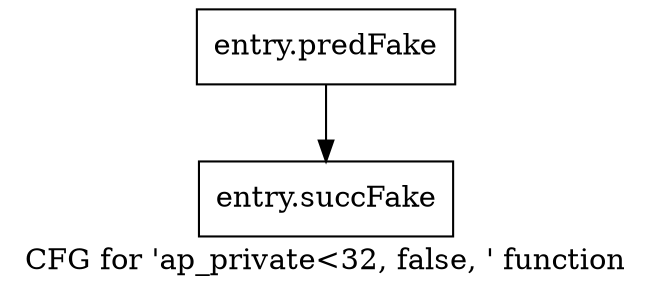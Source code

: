 digraph "CFG for 'ap_private\<32, false, ' function" {
	label="CFG for 'ap_private\<32, false, ' function";

	Node0x58d1e70 [shape=record,filename="",linenumber="",label="{entry.predFake}"];
	Node0x58d1e70 -> Node0x5abe350[ callList="" memoryops="" filename="/home/omerfaruk/tools/Xilinx/Vitis_HLS/2023.2/include/etc/ap_private.h" execusionnum="84"];
	Node0x5abe350 [shape=record,filename="/home/omerfaruk/tools/Xilinx/Vitis_HLS/2023.2/include/etc/ap_private.h",linenumber="7170",label="{entry.succFake}"];
}
